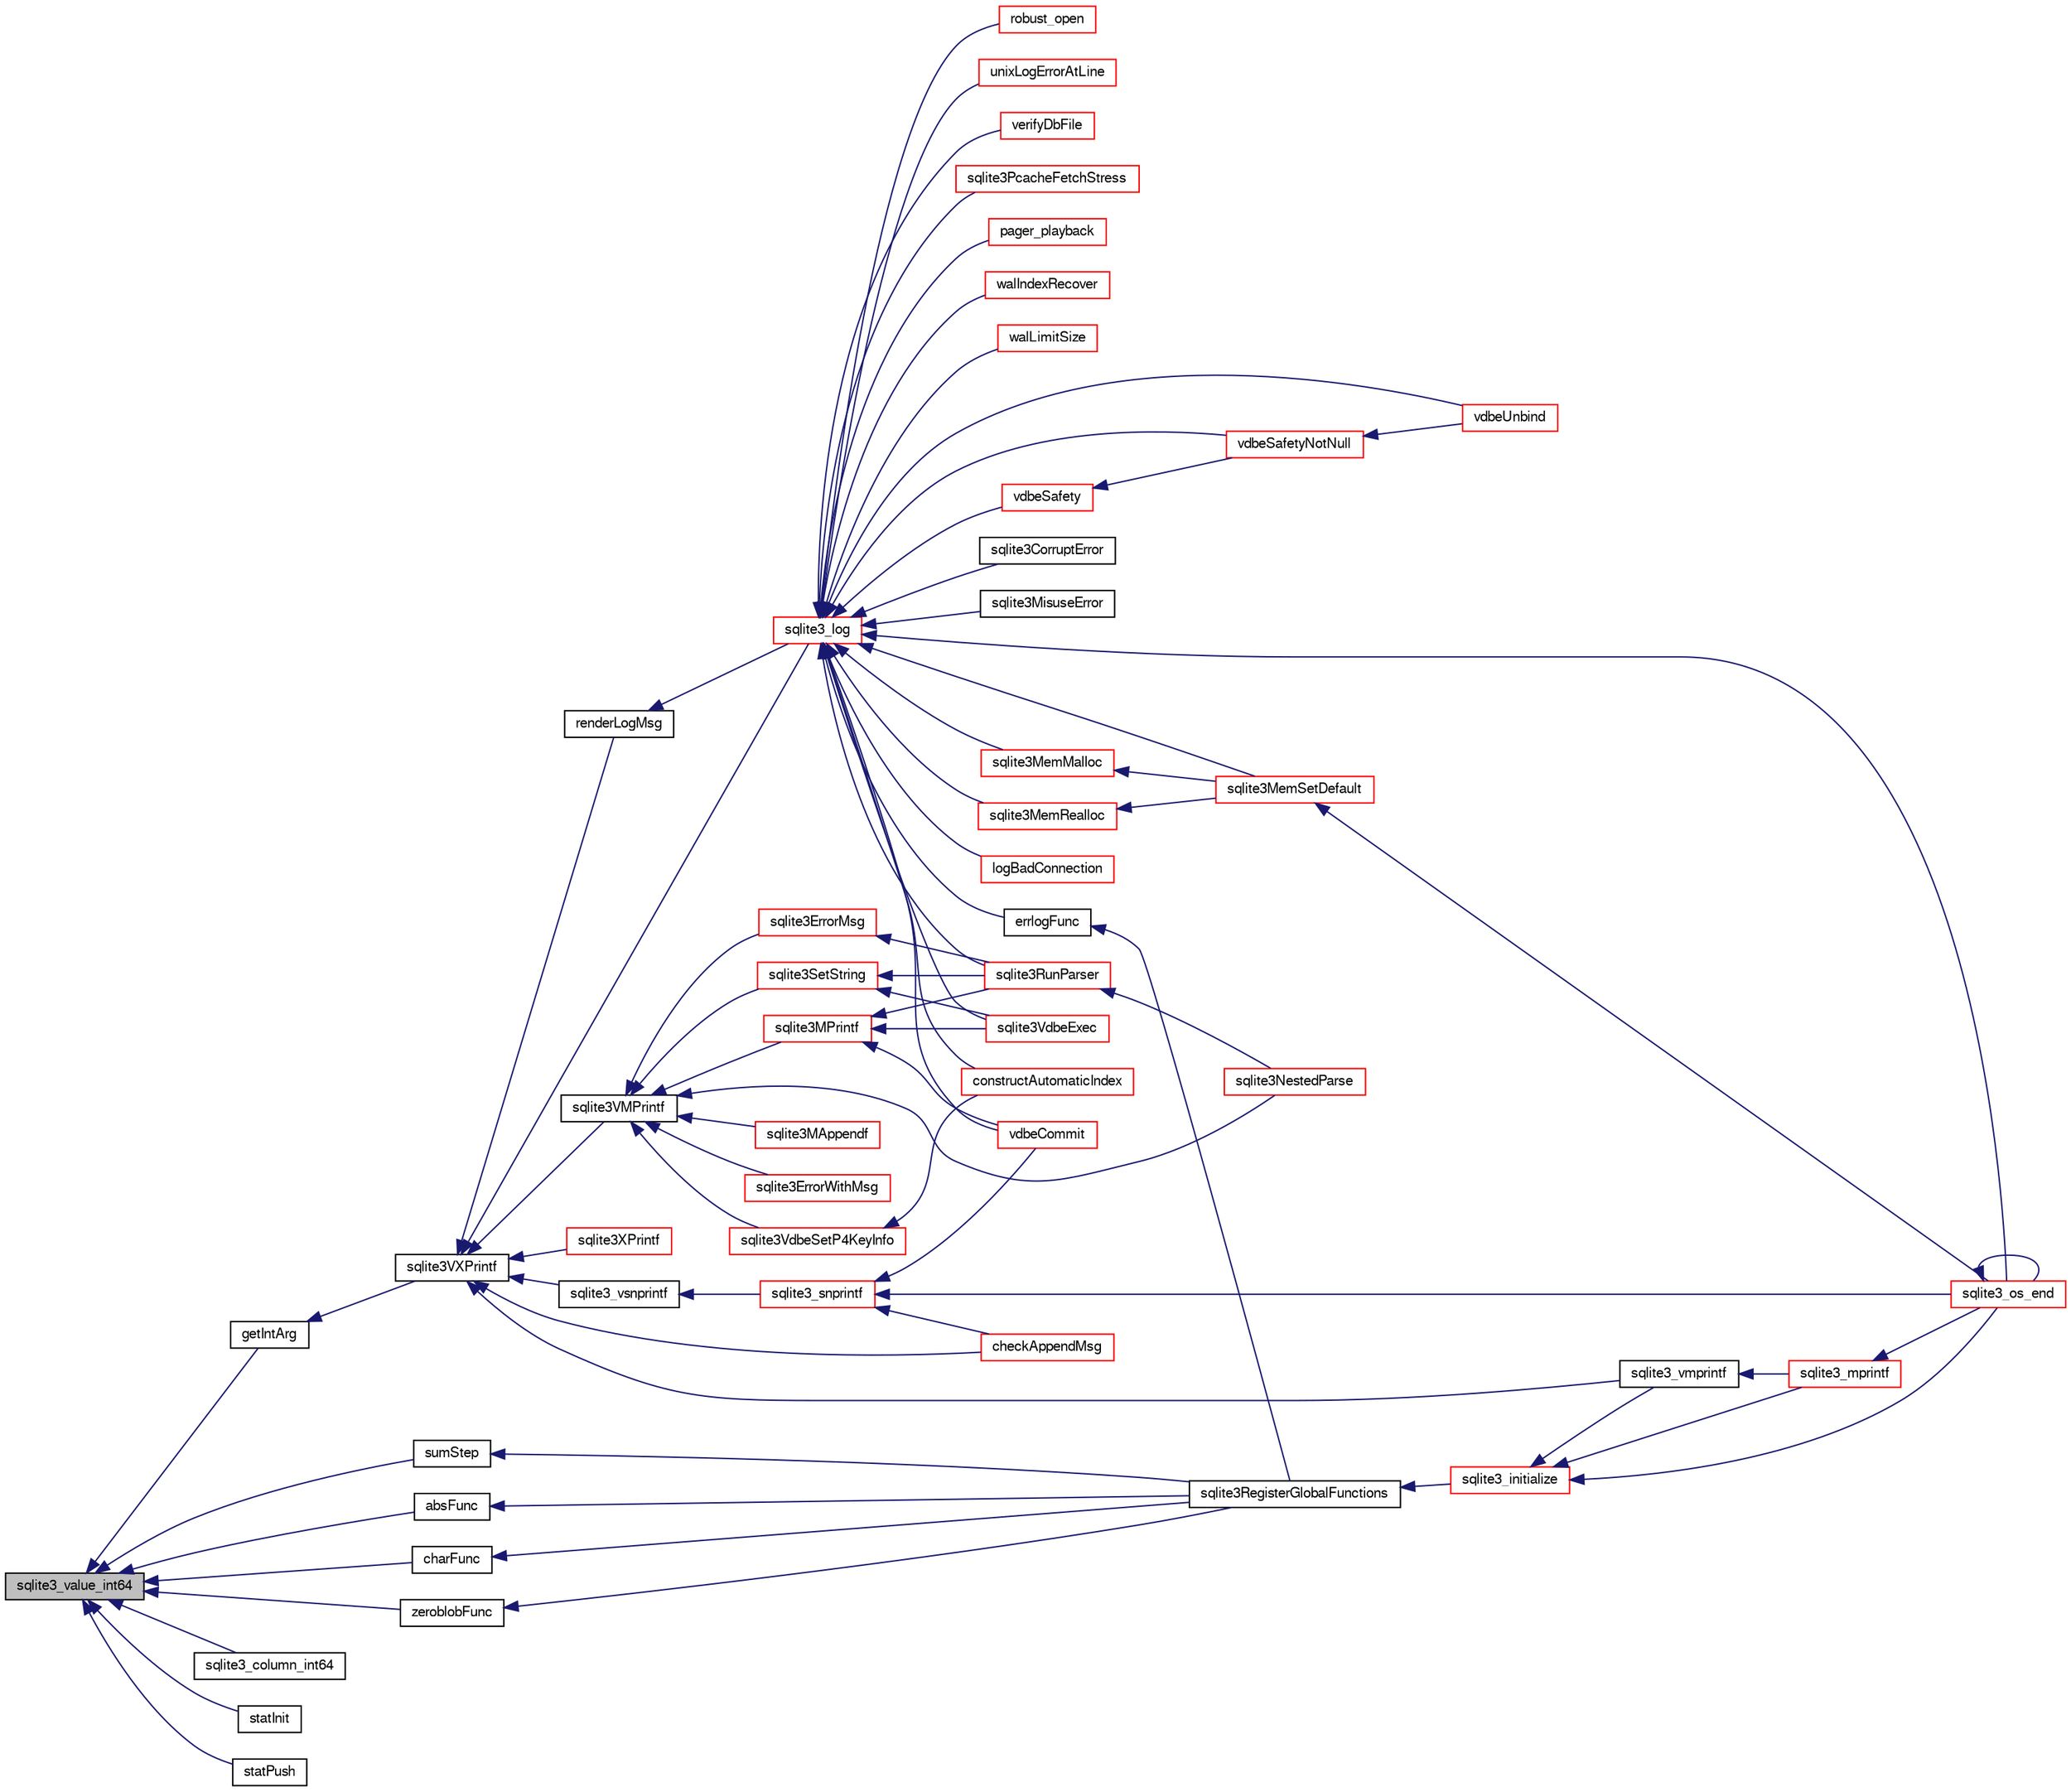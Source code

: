digraph "sqlite3_value_int64"
{
  edge [fontname="FreeSans",fontsize="10",labelfontname="FreeSans",labelfontsize="10"];
  node [fontname="FreeSans",fontsize="10",shape=record];
  rankdir="LR";
  Node93828 [label="sqlite3_value_int64",height=0.2,width=0.4,color="black", fillcolor="grey75", style="filled", fontcolor="black"];
  Node93828 -> Node93829 [dir="back",color="midnightblue",fontsize="10",style="solid",fontname="FreeSans"];
  Node93829 [label="getIntArg",height=0.2,width=0.4,color="black", fillcolor="white", style="filled",URL="$sqlite3_8c.html#abff258963dbd9205fb299851a64c67be"];
  Node93829 -> Node93830 [dir="back",color="midnightblue",fontsize="10",style="solid",fontname="FreeSans"];
  Node93830 [label="sqlite3VXPrintf",height=0.2,width=0.4,color="black", fillcolor="white", style="filled",URL="$sqlite3_8c.html#a63c25806c9bd4a2b76f9a0eb232c6bde"];
  Node93830 -> Node93831 [dir="back",color="midnightblue",fontsize="10",style="solid",fontname="FreeSans"];
  Node93831 [label="sqlite3VMPrintf",height=0.2,width=0.4,color="black", fillcolor="white", style="filled",URL="$sqlite3_8c.html#a05535d0982ef06fbc2ee8195ebbae689"];
  Node93831 -> Node93832 [dir="back",color="midnightblue",fontsize="10",style="solid",fontname="FreeSans"];
  Node93832 [label="sqlite3SetString",height=0.2,width=0.4,color="red", fillcolor="white", style="filled",URL="$sqlite3_8c.html#aad368822484a1ceae010a829e27454ae"];
  Node93832 -> Node93859 [dir="back",color="midnightblue",fontsize="10",style="solid",fontname="FreeSans"];
  Node93859 [label="sqlite3VdbeExec",height=0.2,width=0.4,color="red", fillcolor="white", style="filled",URL="$sqlite3_8c.html#a8ce40a614bdc56719c4d642b1e4dfb21"];
  Node93832 -> Node94001 [dir="back",color="midnightblue",fontsize="10",style="solid",fontname="FreeSans"];
  Node94001 [label="sqlite3RunParser",height=0.2,width=0.4,color="red", fillcolor="white", style="filled",URL="$sqlite3_8c.html#a174f16a9adcc64bf971bae4a5ffa3488"];
  Node94001 -> Node94002 [dir="back",color="midnightblue",fontsize="10",style="solid",fontname="FreeSans"];
  Node94002 [label="sqlite3NestedParse",height=0.2,width=0.4,color="red", fillcolor="white", style="filled",URL="$sqlite3_8c.html#ae78bd6187a28892732af5428ec15b03f"];
  Node93831 -> Node94097 [dir="back",color="midnightblue",fontsize="10",style="solid",fontname="FreeSans"];
  Node94097 [label="sqlite3MPrintf",height=0.2,width=0.4,color="red", fillcolor="white", style="filled",URL="$sqlite3_8c.html#a208ef0df84e9778778804a19af03efea"];
  Node94097 -> Node94104 [dir="back",color="midnightblue",fontsize="10",style="solid",fontname="FreeSans"];
  Node94104 [label="vdbeCommit",height=0.2,width=0.4,color="red", fillcolor="white", style="filled",URL="$sqlite3_8c.html#a5d7f1e0625451b987728f600cfe1b92d"];
  Node94097 -> Node93859 [dir="back",color="midnightblue",fontsize="10",style="solid",fontname="FreeSans"];
  Node94097 -> Node94001 [dir="back",color="midnightblue",fontsize="10",style="solid",fontname="FreeSans"];
  Node93831 -> Node94678 [dir="back",color="midnightblue",fontsize="10",style="solid",fontname="FreeSans"];
  Node94678 [label="sqlite3MAppendf",height=0.2,width=0.4,color="red", fillcolor="white", style="filled",URL="$sqlite3_8c.html#a43b33971f250cf38164a84f751057bce"];
  Node93831 -> Node94559 [dir="back",color="midnightblue",fontsize="10",style="solid",fontname="FreeSans"];
  Node94559 [label="sqlite3ErrorWithMsg",height=0.2,width=0.4,color="red", fillcolor="white", style="filled",URL="$sqlite3_8c.html#a11feb4cd8e77d59df266587cfe1b2641"];
  Node93831 -> Node94679 [dir="back",color="midnightblue",fontsize="10",style="solid",fontname="FreeSans"];
  Node94679 [label="sqlite3ErrorMsg",height=0.2,width=0.4,color="red", fillcolor="white", style="filled",URL="$sqlite3_8c.html#aee2798e173651adae0f9c85469f3457d"];
  Node94679 -> Node94001 [dir="back",color="midnightblue",fontsize="10",style="solid",fontname="FreeSans"];
  Node93831 -> Node94293 [dir="back",color="midnightblue",fontsize="10",style="solid",fontname="FreeSans"];
  Node94293 [label="sqlite3VdbeSetP4KeyInfo",height=0.2,width=0.4,color="red", fillcolor="white", style="filled",URL="$sqlite3_8c.html#a342090b36fbf7fdace2a23b8efca030c"];
  Node94293 -> Node93928 [dir="back",color="midnightblue",fontsize="10",style="solid",fontname="FreeSans"];
  Node93928 [label="constructAutomaticIndex",height=0.2,width=0.4,color="red", fillcolor="white", style="filled",URL="$sqlite3_8c.html#aad43d38bc718f4c8e8d0dd8f33ed526f"];
  Node93831 -> Node94002 [dir="back",color="midnightblue",fontsize="10",style="solid",fontname="FreeSans"];
  Node93830 -> Node94330 [dir="back",color="midnightblue",fontsize="10",style="solid",fontname="FreeSans"];
  Node94330 [label="sqlite3_vmprintf",height=0.2,width=0.4,color="black", fillcolor="white", style="filled",URL="$sqlite3_8h.html#ac240de67ddf003828f16a6d9dd3fa3ca"];
  Node94330 -> Node94331 [dir="back",color="midnightblue",fontsize="10",style="solid",fontname="FreeSans"];
  Node94331 [label="sqlite3_mprintf",height=0.2,width=0.4,color="red", fillcolor="white", style="filled",URL="$sqlite3_8h.html#a9533933e57f7ccbb48c32041ce3a8862"];
  Node94331 -> Node94115 [dir="back",color="midnightblue",fontsize="10",style="solid",fontname="FreeSans"];
  Node94115 [label="sqlite3_os_end",height=0.2,width=0.4,color="red", fillcolor="white", style="filled",URL="$sqlite3_8h.html#a2288c95881ecca13d994e42b6a958906"];
  Node94115 -> Node94115 [dir="back",color="midnightblue",fontsize="10",style="solid",fontname="FreeSans"];
  Node93830 -> Node94340 [dir="back",color="midnightblue",fontsize="10",style="solid",fontname="FreeSans"];
  Node94340 [label="sqlite3_vsnprintf",height=0.2,width=0.4,color="black", fillcolor="white", style="filled",URL="$sqlite3_8h.html#a095af9d57b6df1b95a77df71b9bce062"];
  Node94340 -> Node94341 [dir="back",color="midnightblue",fontsize="10",style="solid",fontname="FreeSans"];
  Node94341 [label="sqlite3_snprintf",height=0.2,width=0.4,color="red", fillcolor="white", style="filled",URL="$sqlite3_8h.html#af4558fab7cb8fb1e61fd642d3e017ef7"];
  Node94341 -> Node94115 [dir="back",color="midnightblue",fontsize="10",style="solid",fontname="FreeSans"];
  Node94341 -> Node94381 [dir="back",color="midnightblue",fontsize="10",style="solid",fontname="FreeSans"];
  Node94381 [label="checkAppendMsg",height=0.2,width=0.4,color="red", fillcolor="white", style="filled",URL="$sqlite3_8c.html#a4366e7af81727e2d755d3c9a635b055e"];
  Node94341 -> Node94104 [dir="back",color="midnightblue",fontsize="10",style="solid",fontname="FreeSans"];
  Node93830 -> Node94478 [dir="back",color="midnightblue",fontsize="10",style="solid",fontname="FreeSans"];
  Node94478 [label="renderLogMsg",height=0.2,width=0.4,color="black", fillcolor="white", style="filled",URL="$sqlite3_8c.html#a7a02b43ce0a27bb52085c7f446d115af"];
  Node94478 -> Node94479 [dir="back",color="midnightblue",fontsize="10",style="solid",fontname="FreeSans"];
  Node94479 [label="sqlite3_log",height=0.2,width=0.4,color="red", fillcolor="white", style="filled",URL="$sqlite3_8h.html#a298c9699bf9c143662c6b1fec4b2dc3b"];
  Node94479 -> Node94480 [dir="back",color="midnightblue",fontsize="10",style="solid",fontname="FreeSans"];
  Node94480 [label="sqlite3MemMalloc",height=0.2,width=0.4,color="red", fillcolor="white", style="filled",URL="$sqlite3_8c.html#a53157f1a669f949332f44ca9f15c0a43"];
  Node94480 -> Node94324 [dir="back",color="midnightblue",fontsize="10",style="solid",fontname="FreeSans"];
  Node94324 [label="sqlite3MemSetDefault",height=0.2,width=0.4,color="red", fillcolor="white", style="filled",URL="$sqlite3_8c.html#a162fbfd727e92c5f8f72625b5ff62549"];
  Node94324 -> Node94115 [dir="back",color="midnightblue",fontsize="10",style="solid",fontname="FreeSans"];
  Node94479 -> Node94481 [dir="back",color="midnightblue",fontsize="10",style="solid",fontname="FreeSans"];
  Node94481 [label="sqlite3MemRealloc",height=0.2,width=0.4,color="red", fillcolor="white", style="filled",URL="$sqlite3_8c.html#addd043cc5742c3b0cf536763cd4e6948"];
  Node94481 -> Node94324 [dir="back",color="midnightblue",fontsize="10",style="solid",fontname="FreeSans"];
  Node94479 -> Node94324 [dir="back",color="midnightblue",fontsize="10",style="solid",fontname="FreeSans"];
  Node94479 -> Node94482 [dir="back",color="midnightblue",fontsize="10",style="solid",fontname="FreeSans"];
  Node94482 [label="logBadConnection",height=0.2,width=0.4,color="red", fillcolor="white", style="filled",URL="$sqlite3_8c.html#a8aa249fac852b22bb1227e2bc2921f11"];
  Node94479 -> Node94487 [dir="back",color="midnightblue",fontsize="10",style="solid",fontname="FreeSans"];
  Node94487 [label="robust_open",height=0.2,width=0.4,color="red", fillcolor="white", style="filled",URL="$sqlite3_8c.html#a0eb989e531821c6a1deb85a3ba0021c0"];
  Node94479 -> Node94489 [dir="back",color="midnightblue",fontsize="10",style="solid",fontname="FreeSans"];
  Node94489 [label="unixLogErrorAtLine",height=0.2,width=0.4,color="red", fillcolor="white", style="filled",URL="$sqlite3_8c.html#a23b4a35445d08fc62ef2d5c3d56c1640"];
  Node94479 -> Node94503 [dir="back",color="midnightblue",fontsize="10",style="solid",fontname="FreeSans"];
  Node94503 [label="verifyDbFile",height=0.2,width=0.4,color="red", fillcolor="white", style="filled",URL="$sqlite3_8c.html#a0ff620ba7a3e7e727c37c0b172d12c66"];
  Node94479 -> Node94115 [dir="back",color="midnightblue",fontsize="10",style="solid",fontname="FreeSans"];
  Node94479 -> Node94504 [dir="back",color="midnightblue",fontsize="10",style="solid",fontname="FreeSans"];
  Node94504 [label="sqlite3PcacheFetchStress",height=0.2,width=0.4,color="red", fillcolor="white", style="filled",URL="$sqlite3_8c.html#a83644ab4d77e1649ae5336b659edb351"];
  Node94479 -> Node94197 [dir="back",color="midnightblue",fontsize="10",style="solid",fontname="FreeSans"];
  Node94197 [label="pager_playback",height=0.2,width=0.4,color="red", fillcolor="white", style="filled",URL="$sqlite3_8c.html#a9d9a750a9fc76eb4b668c8a16b164a65"];
  Node94479 -> Node94371 [dir="back",color="midnightblue",fontsize="10",style="solid",fontname="FreeSans"];
  Node94371 [label="walIndexRecover",height=0.2,width=0.4,color="red", fillcolor="white", style="filled",URL="$sqlite3_8c.html#ab4ee99f3710323acbeb6c495dd18d205"];
  Node94479 -> Node94315 [dir="back",color="midnightblue",fontsize="10",style="solid",fontname="FreeSans"];
  Node94315 [label="walLimitSize",height=0.2,width=0.4,color="red", fillcolor="white", style="filled",URL="$sqlite3_8c.html#a7d814227c8fb4a3441c42e9f2fdade3b"];
  Node94479 -> Node94104 [dir="back",color="midnightblue",fontsize="10",style="solid",fontname="FreeSans"];
  Node94479 -> Node94505 [dir="back",color="midnightblue",fontsize="10",style="solid",fontname="FreeSans"];
  Node94505 [label="vdbeSafety",height=0.2,width=0.4,color="red", fillcolor="white", style="filled",URL="$sqlite3_8c.html#ad376f1aa66b2801fa8fb2fb134f370fd"];
  Node94505 -> Node94506 [dir="back",color="midnightblue",fontsize="10",style="solid",fontname="FreeSans"];
  Node94506 [label="vdbeSafetyNotNull",height=0.2,width=0.4,color="red", fillcolor="white", style="filled",URL="$sqlite3_8c.html#a018448275e86f09d8af8033cec4cafdf"];
  Node94506 -> Node94507 [dir="back",color="midnightblue",fontsize="10",style="solid",fontname="FreeSans"];
  Node94507 [label="vdbeUnbind",height=0.2,width=0.4,color="red", fillcolor="white", style="filled",URL="$sqlite3_8c.html#ae3ca3d8a878660305a0efd0c73c9f064"];
  Node94479 -> Node94506 [dir="back",color="midnightblue",fontsize="10",style="solid",fontname="FreeSans"];
  Node94479 -> Node94507 [dir="back",color="midnightblue",fontsize="10",style="solid",fontname="FreeSans"];
  Node94479 -> Node93859 [dir="back",color="midnightblue",fontsize="10",style="solid",fontname="FreeSans"];
  Node94479 -> Node94456 [dir="back",color="midnightblue",fontsize="10",style="solid",fontname="FreeSans"];
  Node94456 [label="errlogFunc",height=0.2,width=0.4,color="black", fillcolor="white", style="filled",URL="$sqlite3_8c.html#a56d5c8e1f0a43e4c9f8864c27065393f"];
  Node94456 -> Node94107 [dir="back",color="midnightblue",fontsize="10",style="solid",fontname="FreeSans"];
  Node94107 [label="sqlite3RegisterGlobalFunctions",height=0.2,width=0.4,color="black", fillcolor="white", style="filled",URL="$sqlite3_8c.html#a9f75bd111010f29e1b8d74344473c4ec"];
  Node94107 -> Node94108 [dir="back",color="midnightblue",fontsize="10",style="solid",fontname="FreeSans"];
  Node94108 [label="sqlite3_initialize",height=0.2,width=0.4,color="red", fillcolor="white", style="filled",URL="$sqlite3_8h.html#ab0c0ee2d5d4cf8b28e9572296a8861df"];
  Node94108 -> Node94330 [dir="back",color="midnightblue",fontsize="10",style="solid",fontname="FreeSans"];
  Node94108 -> Node94331 [dir="back",color="midnightblue",fontsize="10",style="solid",fontname="FreeSans"];
  Node94108 -> Node94115 [dir="back",color="midnightblue",fontsize="10",style="solid",fontname="FreeSans"];
  Node94479 -> Node93928 [dir="back",color="midnightblue",fontsize="10",style="solid",fontname="FreeSans"];
  Node94479 -> Node94001 [dir="back",color="midnightblue",fontsize="10",style="solid",fontname="FreeSans"];
  Node94479 -> Node94520 [dir="back",color="midnightblue",fontsize="10",style="solid",fontname="FreeSans"];
  Node94520 [label="sqlite3CorruptError",height=0.2,width=0.4,color="black", fillcolor="white", style="filled",URL="$sqlite3_8c.html#a66f16cea11e3c7d1b5f60ff7b6ff5e1a"];
  Node94479 -> Node94521 [dir="back",color="midnightblue",fontsize="10",style="solid",fontname="FreeSans"];
  Node94521 [label="sqlite3MisuseError",height=0.2,width=0.4,color="black", fillcolor="white", style="filled",URL="$sqlite3_8c.html#a0550217d0f8d42f53c258c44746fb804"];
  Node93830 -> Node94479 [dir="back",color="midnightblue",fontsize="10",style="solid",fontname="FreeSans"];
  Node93830 -> Node94706 [dir="back",color="midnightblue",fontsize="10",style="solid",fontname="FreeSans"];
  Node94706 [label="sqlite3XPrintf",height=0.2,width=0.4,color="red", fillcolor="white", style="filled",URL="$sqlite3_8c.html#afa51896b0f07c74fe11c806a5df7030c"];
  Node93830 -> Node94381 [dir="back",color="midnightblue",fontsize="10",style="solid",fontname="FreeSans"];
  Node93828 -> Node94707 [dir="back",color="midnightblue",fontsize="10",style="solid",fontname="FreeSans"];
  Node94707 [label="sqlite3_column_int64",height=0.2,width=0.4,color="black", fillcolor="white", style="filled",URL="$sqlite3_8h.html#a39f0c222a27bd9c4cb73d07e9e48ffe6"];
  Node93828 -> Node94570 [dir="back",color="midnightblue",fontsize="10",style="solid",fontname="FreeSans"];
  Node94570 [label="statInit",height=0.2,width=0.4,color="black", fillcolor="white", style="filled",URL="$sqlite3_8c.html#aac2f12d5891bace13cabf65d06e962f5"];
  Node93828 -> Node94389 [dir="back",color="midnightblue",fontsize="10",style="solid",fontname="FreeSans"];
  Node94389 [label="statPush",height=0.2,width=0.4,color="black", fillcolor="white", style="filled",URL="$sqlite3_8c.html#ae0137bd338f850e7fa8e62bbcedd14a9"];
  Node93828 -> Node94584 [dir="back",color="midnightblue",fontsize="10",style="solid",fontname="FreeSans"];
  Node94584 [label="absFunc",height=0.2,width=0.4,color="black", fillcolor="white", style="filled",URL="$sqlite3_8c.html#af271994a34f441432d50d7095e0ed23d"];
  Node94584 -> Node94107 [dir="back",color="midnightblue",fontsize="10",style="solid",fontname="FreeSans"];
  Node93828 -> Node94529 [dir="back",color="midnightblue",fontsize="10",style="solid",fontname="FreeSans"];
  Node94529 [label="charFunc",height=0.2,width=0.4,color="black", fillcolor="white", style="filled",URL="$sqlite3_8c.html#ab9b72ce47fcea3c3b92e816435a0fd91"];
  Node94529 -> Node94107 [dir="back",color="midnightblue",fontsize="10",style="solid",fontname="FreeSans"];
  Node93828 -> Node94591 [dir="back",color="midnightblue",fontsize="10",style="solid",fontname="FreeSans"];
  Node94591 [label="zeroblobFunc",height=0.2,width=0.4,color="black", fillcolor="white", style="filled",URL="$sqlite3_8c.html#a3b48be674f93ee89664ee4552afd3248"];
  Node94591 -> Node94107 [dir="back",color="midnightblue",fontsize="10",style="solid",fontname="FreeSans"];
  Node93828 -> Node94594 [dir="back",color="midnightblue",fontsize="10",style="solid",fontname="FreeSans"];
  Node94594 [label="sumStep",height=0.2,width=0.4,color="black", fillcolor="white", style="filled",URL="$sqlite3_8c.html#a357caed2b7201c57a80525a53e3c7487"];
  Node94594 -> Node94107 [dir="back",color="midnightblue",fontsize="10",style="solid",fontname="FreeSans"];
}
